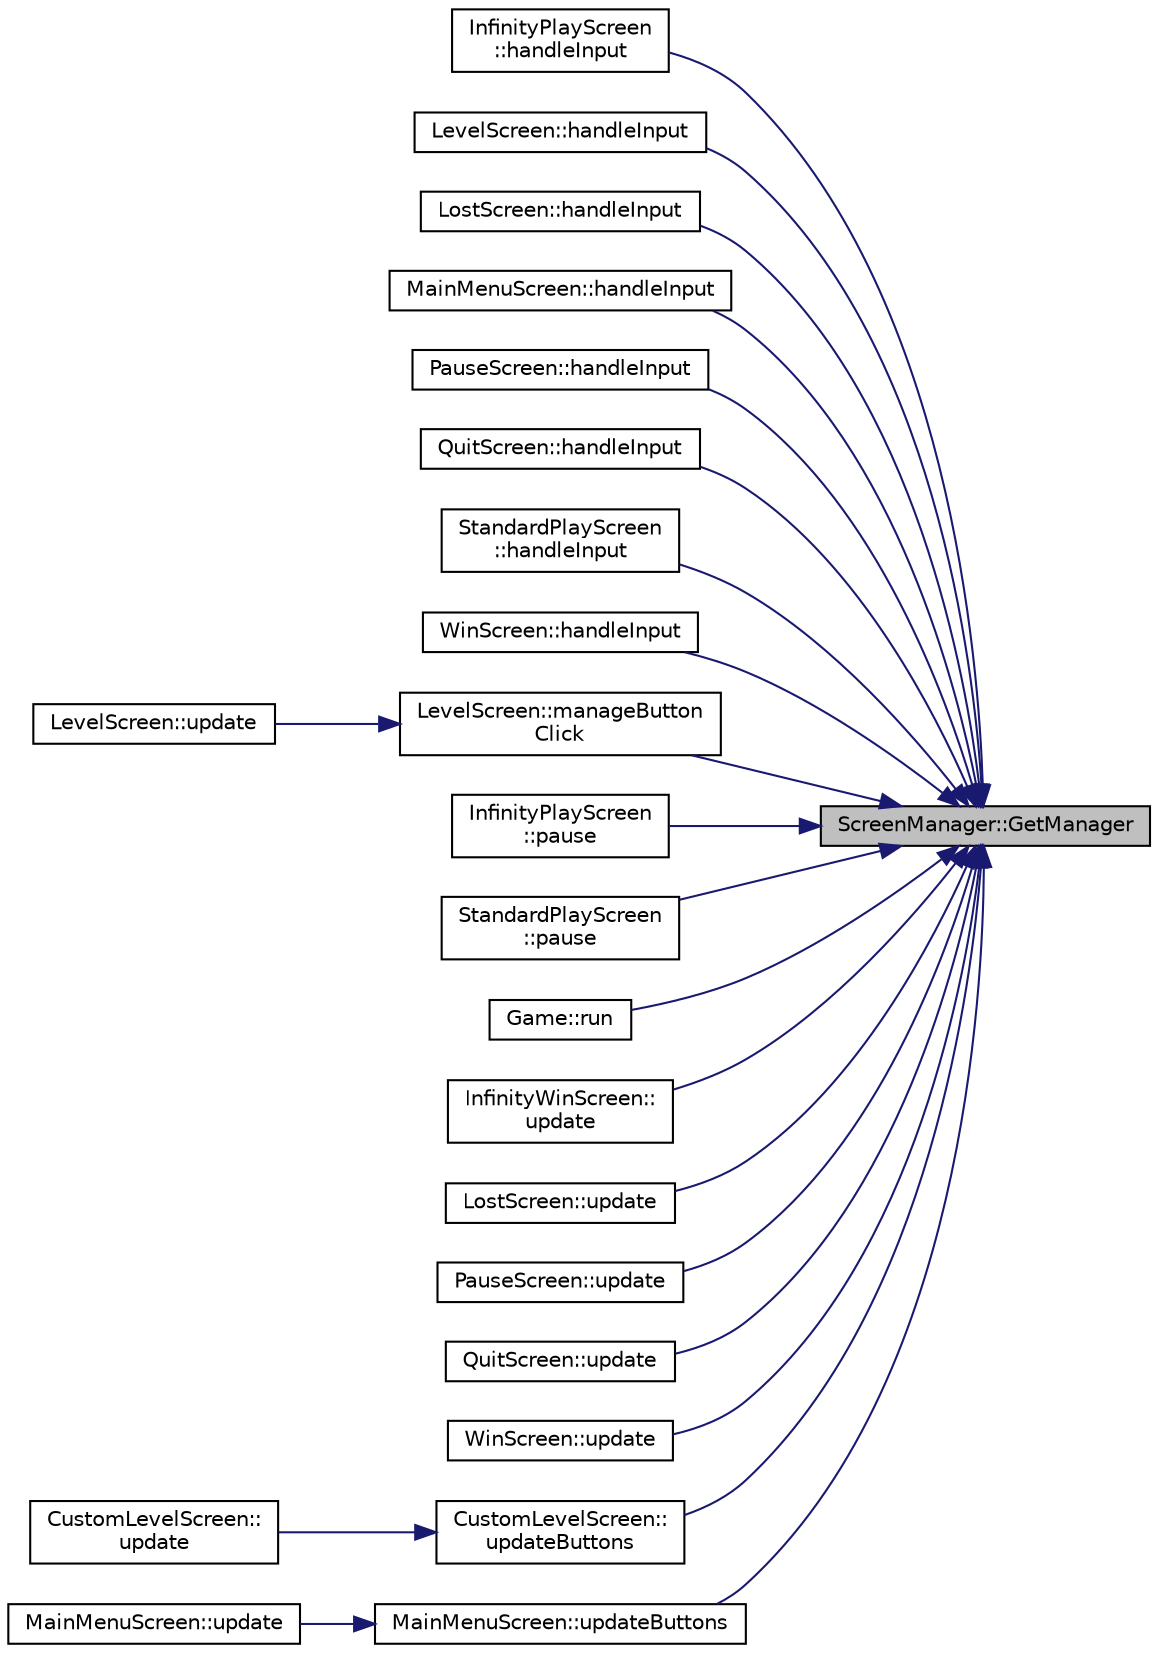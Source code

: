 digraph "ScreenManager::GetManager"
{
 // LATEX_PDF_SIZE
  edge [fontname="Helvetica",fontsize="10",labelfontname="Helvetica",labelfontsize="10"];
  node [fontname="Helvetica",fontsize="10",shape=record];
  rankdir="RL";
  Node1 [label="ScreenManager::GetManager",height=0.2,width=0.4,color="black", fillcolor="grey75", style="filled", fontcolor="black",tooltip="lazy initialises the ScreenManager and sets the initial screen of the gmae"];
  Node1 -> Node2 [dir="back",color="midnightblue",fontsize="10",style="solid",fontname="Helvetica"];
  Node2 [label="InfinityPlayScreen\l::handleInput",height=0.2,width=0.4,color="black", fillcolor="white", style="filled",URL="$class_infinity_play_screen.html#a755c9c0491b76bf682ce09518833e04c",tooltip=" "];
  Node1 -> Node3 [dir="back",color="midnightblue",fontsize="10",style="solid",fontname="Helvetica"];
  Node3 [label="LevelScreen::handleInput",height=0.2,width=0.4,color="black", fillcolor="white", style="filled",URL="$class_level_screen.html#a3d3eac914a9c90c3149647609c69cd70",tooltip=" "];
  Node1 -> Node4 [dir="back",color="midnightblue",fontsize="10",style="solid",fontname="Helvetica"];
  Node4 [label="LostScreen::handleInput",height=0.2,width=0.4,color="black", fillcolor="white", style="filled",URL="$class_lost_screen.html#af755d68e321c8c16e85baeaed9d0b2a1",tooltip=" "];
  Node1 -> Node5 [dir="back",color="midnightblue",fontsize="10",style="solid",fontname="Helvetica"];
  Node5 [label="MainMenuScreen::handleInput",height=0.2,width=0.4,color="black", fillcolor="white", style="filled",URL="$class_main_menu_screen.html#ab380121784f84f35d660a306dadc0e89",tooltip=" "];
  Node1 -> Node6 [dir="back",color="midnightblue",fontsize="10",style="solid",fontname="Helvetica"];
  Node6 [label="PauseScreen::handleInput",height=0.2,width=0.4,color="black", fillcolor="white", style="filled",URL="$class_pause_screen.html#a67eca71b4ef32aa2427a4cc24759d5b2",tooltip=" "];
  Node1 -> Node7 [dir="back",color="midnightblue",fontsize="10",style="solid",fontname="Helvetica"];
  Node7 [label="QuitScreen::handleInput",height=0.2,width=0.4,color="black", fillcolor="white", style="filled",URL="$class_quit_screen.html#ac5d49a03fbdab6bce811447e818b4666",tooltip=" "];
  Node1 -> Node8 [dir="back",color="midnightblue",fontsize="10",style="solid",fontname="Helvetica"];
  Node8 [label="StandardPlayScreen\l::handleInput",height=0.2,width=0.4,color="black", fillcolor="white", style="filled",URL="$class_standard_play_screen.html#a7a3d5c2353bdd13eb041cf44b248f45f",tooltip=" "];
  Node1 -> Node9 [dir="back",color="midnightblue",fontsize="10",style="solid",fontname="Helvetica"];
  Node9 [label="WinScreen::handleInput",height=0.2,width=0.4,color="black", fillcolor="white", style="filled",URL="$class_win_screen.html#a18f23dcf0bdf056d38295f15122ca208",tooltip=" "];
  Node1 -> Node10 [dir="back",color="midnightblue",fontsize="10",style="solid",fontname="Helvetica"];
  Node10 [label="LevelScreen::manageButton\lClick",height=0.2,width=0.4,color="black", fillcolor="white", style="filled",URL="$class_level_screen.html#afcc71ddf831c53a9f4ea199a2cdad5d1",tooltip="does the required aciton on button clicks"];
  Node10 -> Node11 [dir="back",color="midnightblue",fontsize="10",style="solid",fontname="Helvetica"];
  Node11 [label="LevelScreen::update",height=0.2,width=0.4,color="black", fillcolor="white", style="filled",URL="$class_level_screen.html#aa1c5ae2e5452dec4c1bdf9b5bfb2e213",tooltip="updates all the elements in the screen"];
  Node1 -> Node12 [dir="back",color="midnightblue",fontsize="10",style="solid",fontname="Helvetica"];
  Node12 [label="InfinityPlayScreen\l::pause",height=0.2,width=0.4,color="black", fillcolor="white", style="filled",URL="$class_infinity_play_screen.html#ab9bca09612bac8a888312f7d739382e9",tooltip="renders the game"];
  Node1 -> Node13 [dir="back",color="midnightblue",fontsize="10",style="solid",fontname="Helvetica"];
  Node13 [label="StandardPlayScreen\l::pause",height=0.2,width=0.4,color="black", fillcolor="white", style="filled",URL="$class_standard_play_screen.html#afb7727ffe81b04d35077d7d44d26df4e",tooltip=" "];
  Node1 -> Node14 [dir="back",color="midnightblue",fontsize="10",style="solid",fontname="Helvetica"];
  Node14 [label="Game::run",height=0.2,width=0.4,color="black", fillcolor="white", style="filled",URL="$class_game.html#a1ab78f5ed0d5ea879157357cf2fb2afa",tooltip="This contians the game loop.This actually runs the game."];
  Node1 -> Node15 [dir="back",color="midnightblue",fontsize="10",style="solid",fontname="Helvetica"];
  Node15 [label="InfinityWinScreen::\lupdate",height=0.2,width=0.4,color="black", fillcolor="white", style="filled",URL="$class_infinity_win_screen.html#aaff6d27f7826e17603181358cc5bc9ac",tooltip=" "];
  Node1 -> Node16 [dir="back",color="midnightblue",fontsize="10",style="solid",fontname="Helvetica"];
  Node16 [label="LostScreen::update",height=0.2,width=0.4,color="black", fillcolor="white", style="filled",URL="$class_lost_screen.html#aa89aa24f79d1e4114c997587d399321a",tooltip=" "];
  Node1 -> Node17 [dir="back",color="midnightblue",fontsize="10",style="solid",fontname="Helvetica"];
  Node17 [label="PauseScreen::update",height=0.2,width=0.4,color="black", fillcolor="white", style="filled",URL="$class_pause_screen.html#a02be0814a458d2782380899607e2afe2",tooltip=" "];
  Node1 -> Node18 [dir="back",color="midnightblue",fontsize="10",style="solid",fontname="Helvetica"];
  Node18 [label="QuitScreen::update",height=0.2,width=0.4,color="black", fillcolor="white", style="filled",URL="$class_quit_screen.html#a79f30e37d9d22e184629b165f7442c45",tooltip=" "];
  Node1 -> Node19 [dir="back",color="midnightblue",fontsize="10",style="solid",fontname="Helvetica"];
  Node19 [label="WinScreen::update",height=0.2,width=0.4,color="black", fillcolor="white", style="filled",URL="$class_win_screen.html#a15b72b3c199e9755b787d0e24c6529fe",tooltip=" "];
  Node1 -> Node20 [dir="back",color="midnightblue",fontsize="10",style="solid",fontname="Helvetica"];
  Node20 [label="CustomLevelScreen::\lupdateButtons",height=0.2,width=0.4,color="black", fillcolor="white", style="filled",URL="$class_custom_level_screen.html#a7bce4169f27eb53560a97d80db535977",tooltip=" "];
  Node20 -> Node21 [dir="back",color="midnightblue",fontsize="10",style="solid",fontname="Helvetica"];
  Node21 [label="CustomLevelScreen::\lupdate",height=0.2,width=0.4,color="black", fillcolor="white", style="filled",URL="$class_custom_level_screen.html#a8c284c4a05647b3ea5f259ec780ecdd1",tooltip=" "];
  Node1 -> Node22 [dir="back",color="midnightblue",fontsize="10",style="solid",fontname="Helvetica"];
  Node22 [label="MainMenuScreen::updateButtons",height=0.2,width=0.4,color="black", fillcolor="white", style="filled",URL="$class_main_menu_screen.html#a98dafb236117e978f0d6009a4a0b7e39",tooltip="update all the button on the screen"];
  Node22 -> Node23 [dir="back",color="midnightblue",fontsize="10",style="solid",fontname="Helvetica"];
  Node23 [label="MainMenuScreen::update",height=0.2,width=0.4,color="black", fillcolor="white", style="filled",URL="$class_main_menu_screen.html#af4d22a618029ec11277886737c360896",tooltip="Makes the changes required on the main screen."];
}
